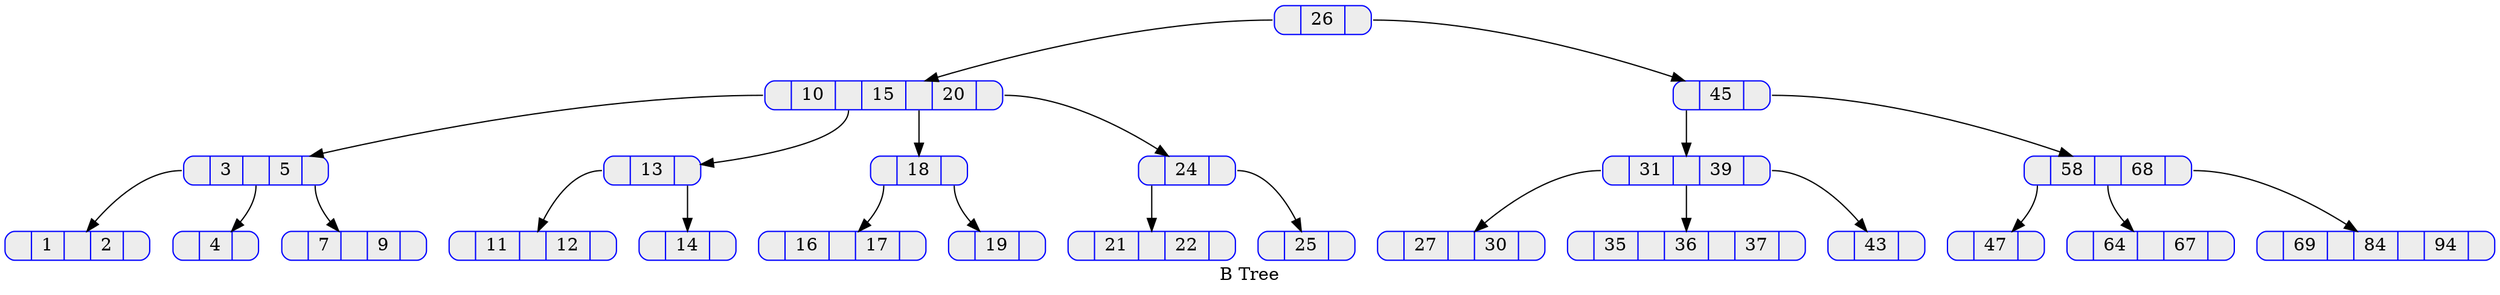 digraph g {
label="B Tree";
rankdir=TB; 
node [shape=record, height=.1, color=blue ,style="rounded,filled", fillcolor=gray93];
"Nodoba57dd46-aa23-5053-9eef-cbb0c63700ba"[label="<P0>|26|<P1>"];
"Nodobcf811cd-60d7-e686-5b1f-4b1183b68968"[label="<P0>|10|<P1>|15|<P2>|20|<P3>"];
"Nodo5b2d1387-d66f-fde0-16ca-9c05de3876bd"[label="<P0>|3|<P1>|5|<P2>"];
"Nodo261c5f20-b258-d834-3faa-d3f78bc4ca54"[label="<P0>|1|<P1>|2|<P2>"];
"Nodo5b2d1387-d66f-fde0-16ca-9c05de3876bd":P0 -> "Nodo261c5f20-b258-d834-3faa-d3f78bc4ca54";
"Nodod8b006c5-3dd3-a5a1-bc8c-aebf71ba5ee2"[label="<P0>|4|<P1>"];
"Nodo5b2d1387-d66f-fde0-16ca-9c05de3876bd":P1 -> "Nodod8b006c5-3dd3-a5a1-bc8c-aebf71ba5ee2";
"Nodo5f122ff8-e9da-2a06-83d0-bd132138193e"[label="<P0>|7|<P1>|9|<P2>"];
"Nodo5b2d1387-d66f-fde0-16ca-9c05de3876bd":P2 -> "Nodo5f122ff8-e9da-2a06-83d0-bd132138193e";
"Nodobcf811cd-60d7-e686-5b1f-4b1183b68968":P0 -> "Nodo5b2d1387-d66f-fde0-16ca-9c05de3876bd";
"Nodof77e9e14-a06c-c3e3-f988-2777e71b9823"[label="<P0>|13|<P1>"];
"Nodo174f43db-80af-889e-46dc-89e963339d9b"[label="<P0>|11|<P1>|12|<P2>"];
"Nodof77e9e14-a06c-c3e3-f988-2777e71b9823":P0 -> "Nodo174f43db-80af-889e-46dc-89e963339d9b";
"Nodoa09beae9-5fb9-d612-bfc3-71ec908e92ce"[label="<P0>|14|<P1>"];
"Nodof77e9e14-a06c-c3e3-f988-2777e71b9823":P1 -> "Nodoa09beae9-5fb9-d612-bfc3-71ec908e92ce";
"Nodobcf811cd-60d7-e686-5b1f-4b1183b68968":P1 -> "Nodof77e9e14-a06c-c3e3-f988-2777e71b9823";
"Nodoc2b80512-af54-9a93-b4b4-49d091da6405"[label="<P0>|18|<P1>"];
"Nodo48c4aa0a-c0d0-c864-15a1-64a2e29bc56d"[label="<P0>|16|<P1>|17|<P2>"];
"Nodoc2b80512-af54-9a93-b4b4-49d091da6405":P0 -> "Nodo48c4aa0a-c0d0-c864-15a1-64a2e29bc56d";
"Nodo7df44343-3d54-770b-b847-37330835f99d"[label="<P0>|19|<P1>"];
"Nodoc2b80512-af54-9a93-b4b4-49d091da6405":P1 -> "Nodo7df44343-3d54-770b-b847-37330835f99d";
"Nodobcf811cd-60d7-e686-5b1f-4b1183b68968":P2 -> "Nodoc2b80512-af54-9a93-b4b4-49d091da6405";
"Nodof078dfeb-7376-69b8-17ef-068a4fd1017a"[label="<P0>|24|<P1>"];
"Nodo32a303fc-3790-e0ce-c71f-931dcd4231ea"[label="<P0>|21|<P1>|22|<P2>"];
"Nodof078dfeb-7376-69b8-17ef-068a4fd1017a":P0 -> "Nodo32a303fc-3790-e0ce-c71f-931dcd4231ea";
"Nodo86fdbb19-832b-d156-0255-f61d32f12884"[label="<P0>|25|<P1>"];
"Nodof078dfeb-7376-69b8-17ef-068a4fd1017a":P1 -> "Nodo86fdbb19-832b-d156-0255-f61d32f12884";
"Nodobcf811cd-60d7-e686-5b1f-4b1183b68968":P3 -> "Nodof078dfeb-7376-69b8-17ef-068a4fd1017a";
"Nodoba57dd46-aa23-5053-9eef-cbb0c63700ba":P0 -> "Nodobcf811cd-60d7-e686-5b1f-4b1183b68968";
"Nodo8a9b09a3-58ba-6bbc-f02b-a3f246a545df"[label="<P0>|45|<P1>"];
"Nodo58f2950c-1e15-e483-3e1c-d6c3ed8604cf"[label="<P0>|31|<P1>|39|<P2>"];
"Nodo27553afb-d12a-5063-8794-acb82304b808"[label="<P0>|27|<P1>|30|<P2>"];
"Nodo58f2950c-1e15-e483-3e1c-d6c3ed8604cf":P0 -> "Nodo27553afb-d12a-5063-8794-acb82304b808";
"Nodo0b633789-bc08-9865-11fb-f2589280a796"[label="<P0>|35|<P1>|36|<P2>|37|<P3>"];
"Nodo58f2950c-1e15-e483-3e1c-d6c3ed8604cf":P1 -> "Nodo0b633789-bc08-9865-11fb-f2589280a796";
"Nodo900d5122-559c-2f3e-f9ab-7bc18a3ff140"[label="<P0>|43|<P1>"];
"Nodo58f2950c-1e15-e483-3e1c-d6c3ed8604cf":P2 -> "Nodo900d5122-559c-2f3e-f9ab-7bc18a3ff140";
"Nodo8a9b09a3-58ba-6bbc-f02b-a3f246a545df":P0 -> "Nodo58f2950c-1e15-e483-3e1c-d6c3ed8604cf";
"Nodo61a7e529-1596-045e-992c-0085ac9b6a18"[label="<P0>|58|<P1>|68|<P2>"];
"Nodo857c4cc7-19b6-2011-7643-68de1cf72f88"[label="<P0>|47|<P1>"];
"Nodo61a7e529-1596-045e-992c-0085ac9b6a18":P0 -> "Nodo857c4cc7-19b6-2011-7643-68de1cf72f88";
"Nodoc8ad1414-6b87-5ccc-a8e7-3e7bd069ce40"[label="<P0>|64|<P1>|67|<P2>"];
"Nodo61a7e529-1596-045e-992c-0085ac9b6a18":P1 -> "Nodoc8ad1414-6b87-5ccc-a8e7-3e7bd069ce40";
"Nodoa8293790-493b-5e67-b379-8caf37b0caaf"[label="<P0>|69|<P1>|84|<P2>|94|<P3>"];
"Nodo61a7e529-1596-045e-992c-0085ac9b6a18":P2 -> "Nodoa8293790-493b-5e67-b379-8caf37b0caaf";
"Nodo8a9b09a3-58ba-6bbc-f02b-a3f246a545df":P1 -> "Nodo61a7e529-1596-045e-992c-0085ac9b6a18";
"Nodoba57dd46-aa23-5053-9eef-cbb0c63700ba":P1 -> "Nodo8a9b09a3-58ba-6bbc-f02b-a3f246a545df";

}